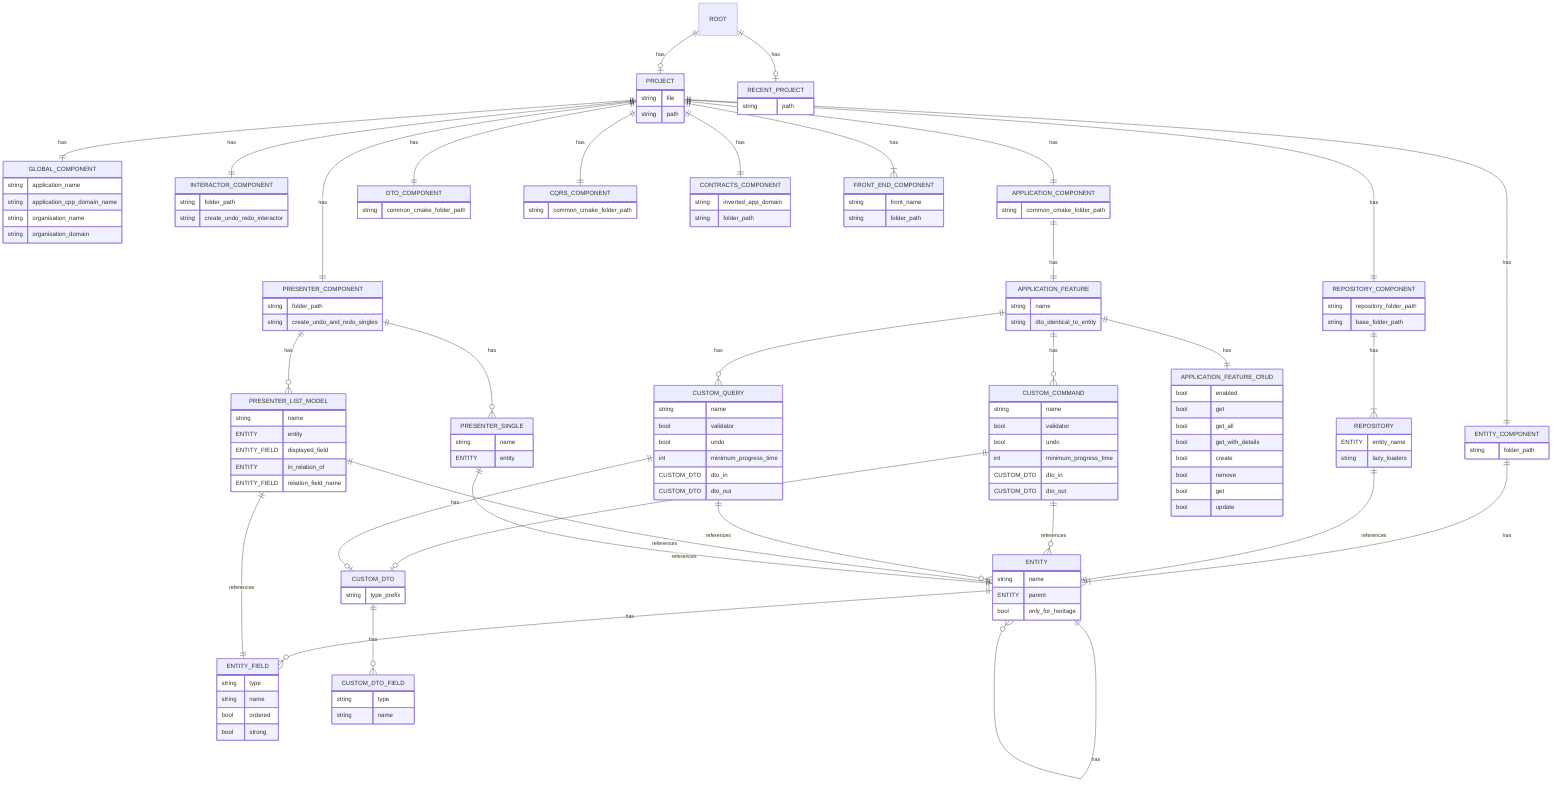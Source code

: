 erDiagram


    ROOT{

    }

    ROOT ||--o| PROJECT : has
    ROOT ||--o| RECENT_PROJECT : has

    PROJECT {
        string file
        string path
    }

    RECENT_PROJECT {
        string path
    }

    PROJECT ||--|| GLOBAL_COMPONENT : has
    PROJECT ||--|| ENTITY_COMPONENT : has
    PROJECT ||--|| REPOSITORY_COMPONENT : has
    PROJECT ||--|| INTERACTOR_COMPONENT : has
    PROJECT ||--|| APPLICATION_COMPONENT : has
    PROJECT ||--|| DTO_COMPONENT : has
    PROJECT ||--|| CQRS_COMPONENT : has
    PROJECT ||--|| CONTRACTS_COMPONENT : has
    PROJECT ||--|| PRESENTER_COMPONENT : has
    PROJECT ||--|{ FRONT_END_COMPONENT : has

    GLOBAL_COMPONENT {
        string application_name
        string application_cpp_domain_name
        string organisation_name
        string organisation_domain
    }
    ENTITY_COMPONENT {
        string folder_path
    }

    ENTITY_COMPONENT ||--|{ ENTITY : has

    ENTITY {
        string name
        ENTITY parent
        bool only_for_heritage
    }

    ENTITY ||--o{ ENTITY : has
    ENTITY ||--o{ ENTITY_FIELD : has

    ENTITY_FIELD {
        string type
        string name
        bool ordered
        bool strong
    }

    REPOSITORY_COMPONENT {
        string repository_folder_path
        string base_folder_path
    }

    REPOSITORY_COMPONENT ||--|{ REPOSITORY : has

    REPOSITORY {
        ENTITY entity_name
        string lazy_loaders
    }
    REPOSITORY ||--|| ENTITY : references

    INTERACTOR_COMPONENT {
        string folder_path
        string create_undo_redo_interactor
    }

    APPLICATION_COMPONENT {
        string common_cmake_folder_path
    }

    APPLICATION_COMPONENT ||--|| APPLICATION_FEATURE : has

    APPLICATION_FEATURE {
        string name
        string dto_identical_to_entity
    }
    
    APPLICATION_FEATURE ||--o{ CUSTOM_COMMAND : has
    APPLICATION_FEATURE ||--o{ CUSTOM_QUERY : has
    APPLICATION_FEATURE ||--|| APPLICATION_FEATURE_CRUD : has

    APPLICATION_FEATURE_CRUD {
        bool enabled
        bool get
        bool get_all
        bool get_with_details
        bool create
        bool remove
        bool get
        bool update
    }

    CUSTOM_COMMAND {
        string name
        bool validator
        bool undo
        int minimum_progress_time
        CUSTOM_DTO dto_in
        CUSTOM_DTO dto_out
    }

    CUSTOM_COMMAND ||--o{ ENTITY : references
    CUSTOM_COMMAND ||--o| CUSTOM_DTO : has


    CUSTOM_QUERY {
        string name
        bool validator
        bool undo
        int minimum_progress_time
        CUSTOM_DTO dto_in
        CUSTOM_DTO dto_out
    }

    CUSTOM_QUERY ||--o{ ENTITY : references
    CUSTOM_QUERY ||--o| CUSTOM_DTO : has

    DTO_COMPONENT {
        string common_cmake_folder_path
    }

    CUSTOM_DTO {
        string type_prefix
    }

    CUSTOM_DTO ||--o{ CUSTOM_DTO_FIELD : has

    CUSTOM_DTO_FIELD {
        string type
        string name
    }

    CQRS_COMPONENT{
        string common_cmake_folder_path
    }

    CONTRACTS_COMPONENT{
        string inverted_app_domain
        string folder_path
    }

    PRESENTER_COMPONENT {
        string folder_path
        string create_undo_and_redo_singles
    }

    PRESENTER_COMPONENT ||--o{ PRESENTER_LIST_MODEL: has
    PRESENTER_COMPONENT ||--o{ PRESENTER_SINGLE: has

    PRESENTER_LIST_MODEL {
        string name
        ENTITY entity
        ENTITY_FIELD displayed_field
        ENTITY in_relation_of
        ENTITY_FIELD relation_field_name
    }
    PRESENTER_LIST_MODEL ||--|| ENTITY : references
    PRESENTER_LIST_MODEL ||--|| ENTITY_FIELD : references

    PRESENTER_SINGLE {
        string name
        ENTITY entity
    }

    PRESENTER_SINGLE ||--|| ENTITY : references

    FRONT_END_COMPONENT {
        string front_name
        string folder_path
    }